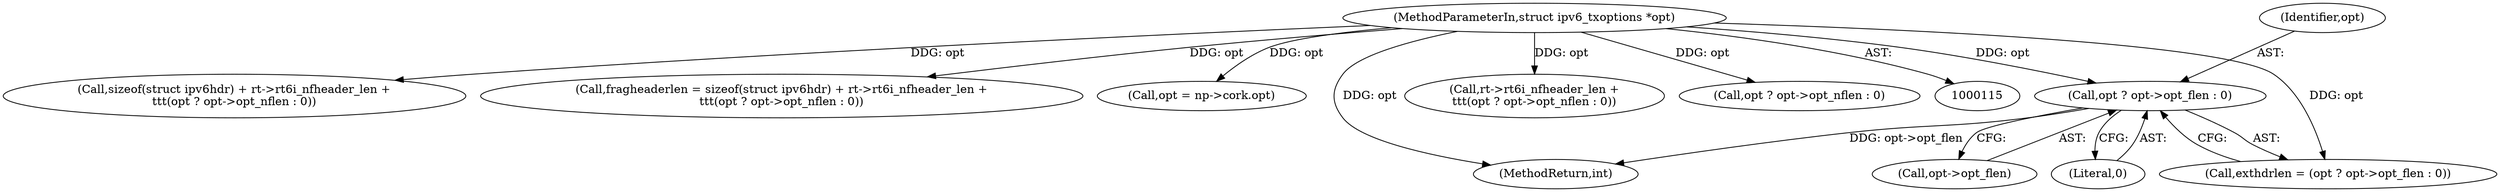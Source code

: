 digraph "0_linux_2811ebac2521ceac84f2bdae402455baa6a7fb47@pointer" {
"1000506" [label="(Call,opt ? opt->opt_flen : 0)"];
"1000123" [label="(MethodParameterIn,struct ipv6_txoptions *opt)"];
"1000511" [label="(Literal,0)"];
"1000581" [label="(Call,sizeof(struct ipv6hdr) + rt->rt6i_nfheader_len +\n\t\t\t(opt ? opt->opt_nflen : 0))"];
"1000579" [label="(Call,fragheaderlen = sizeof(struct ipv6hdr) + rt->rt6i_nfheader_len +\n\t\t\t(opt ? opt->opt_nflen : 0))"];
"1000507" [label="(Identifier,opt)"];
"1000506" [label="(Call,opt ? opt->opt_flen : 0)"];
"1000504" [label="(Call,exthdrlen = (opt ? opt->opt_flen : 0))"];
"1000508" [label="(Call,opt->opt_flen)"];
"1000550" [label="(Call,opt = np->cork.opt)"];
"1000584" [label="(Call,rt->rt6i_nfheader_len +\n\t\t\t(opt ? opt->opt_nflen : 0))"];
"1000123" [label="(MethodParameterIn,struct ipv6_txoptions *opt)"];
"1001333" [label="(MethodReturn,int)"];
"1000588" [label="(Call,opt ? opt->opt_nflen : 0)"];
"1000506" -> "1000504"  [label="AST: "];
"1000506" -> "1000508"  [label="CFG: "];
"1000506" -> "1000511"  [label="CFG: "];
"1000507" -> "1000506"  [label="AST: "];
"1000508" -> "1000506"  [label="AST: "];
"1000511" -> "1000506"  [label="AST: "];
"1000504" -> "1000506"  [label="CFG: "];
"1000506" -> "1001333"  [label="DDG: opt->opt_flen"];
"1000123" -> "1000506"  [label="DDG: opt"];
"1000123" -> "1000115"  [label="AST: "];
"1000123" -> "1001333"  [label="DDG: opt"];
"1000123" -> "1000504"  [label="DDG: opt"];
"1000123" -> "1000550"  [label="DDG: opt"];
"1000123" -> "1000579"  [label="DDG: opt"];
"1000123" -> "1000581"  [label="DDG: opt"];
"1000123" -> "1000584"  [label="DDG: opt"];
"1000123" -> "1000588"  [label="DDG: opt"];
}
